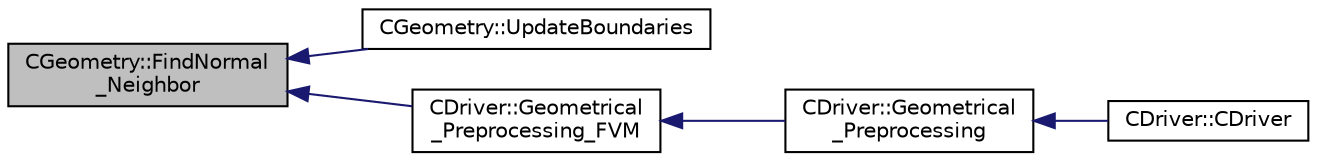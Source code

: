 digraph "CGeometry::FindNormal_Neighbor"
{
  edge [fontname="Helvetica",fontsize="10",labelfontname="Helvetica",labelfontsize="10"];
  node [fontname="Helvetica",fontsize="10",shape=record];
  rankdir="LR";
  Node454 [label="CGeometry::FindNormal\l_Neighbor",height=0.2,width=0.4,color="black", fillcolor="grey75", style="filled", fontcolor="black"];
  Node454 -> Node455 [dir="back",color="midnightblue",fontsize="10",style="solid",fontname="Helvetica"];
  Node455 [label="CGeometry::UpdateBoundaries",height=0.2,width=0.4,color="black", fillcolor="white", style="filled",URL="$class_c_geometry.html#a867df72444348650d0ba30c2cd45d4ba",tooltip="Compute and store the volume of the elements. "];
  Node454 -> Node456 [dir="back",color="midnightblue",fontsize="10",style="solid",fontname="Helvetica"];
  Node456 [label="CDriver::Geometrical\l_Preprocessing_FVM",height=0.2,width=0.4,color="black", fillcolor="white", style="filled",URL="$class_c_driver.html#a2007d2233a2d935a90140499ec4822a4",tooltip="Geometrical_Preprocessing_FVM. "];
  Node456 -> Node457 [dir="back",color="midnightblue",fontsize="10",style="solid",fontname="Helvetica"];
  Node457 [label="CDriver::Geometrical\l_Preprocessing",height=0.2,width=0.4,color="black", fillcolor="white", style="filled",URL="$class_c_driver.html#ad3d55fa299acdb779a7772bcee249004",tooltip="Construction of the edge-based data structure and the multigrid structure. "];
  Node457 -> Node458 [dir="back",color="midnightblue",fontsize="10",style="solid",fontname="Helvetica"];
  Node458 [label="CDriver::CDriver",height=0.2,width=0.4,color="black", fillcolor="white", style="filled",URL="$class_c_driver.html#a3fca4a013a6efa9bbb38fe78a86b5f3d",tooltip="Constructor of the class. "];
}
